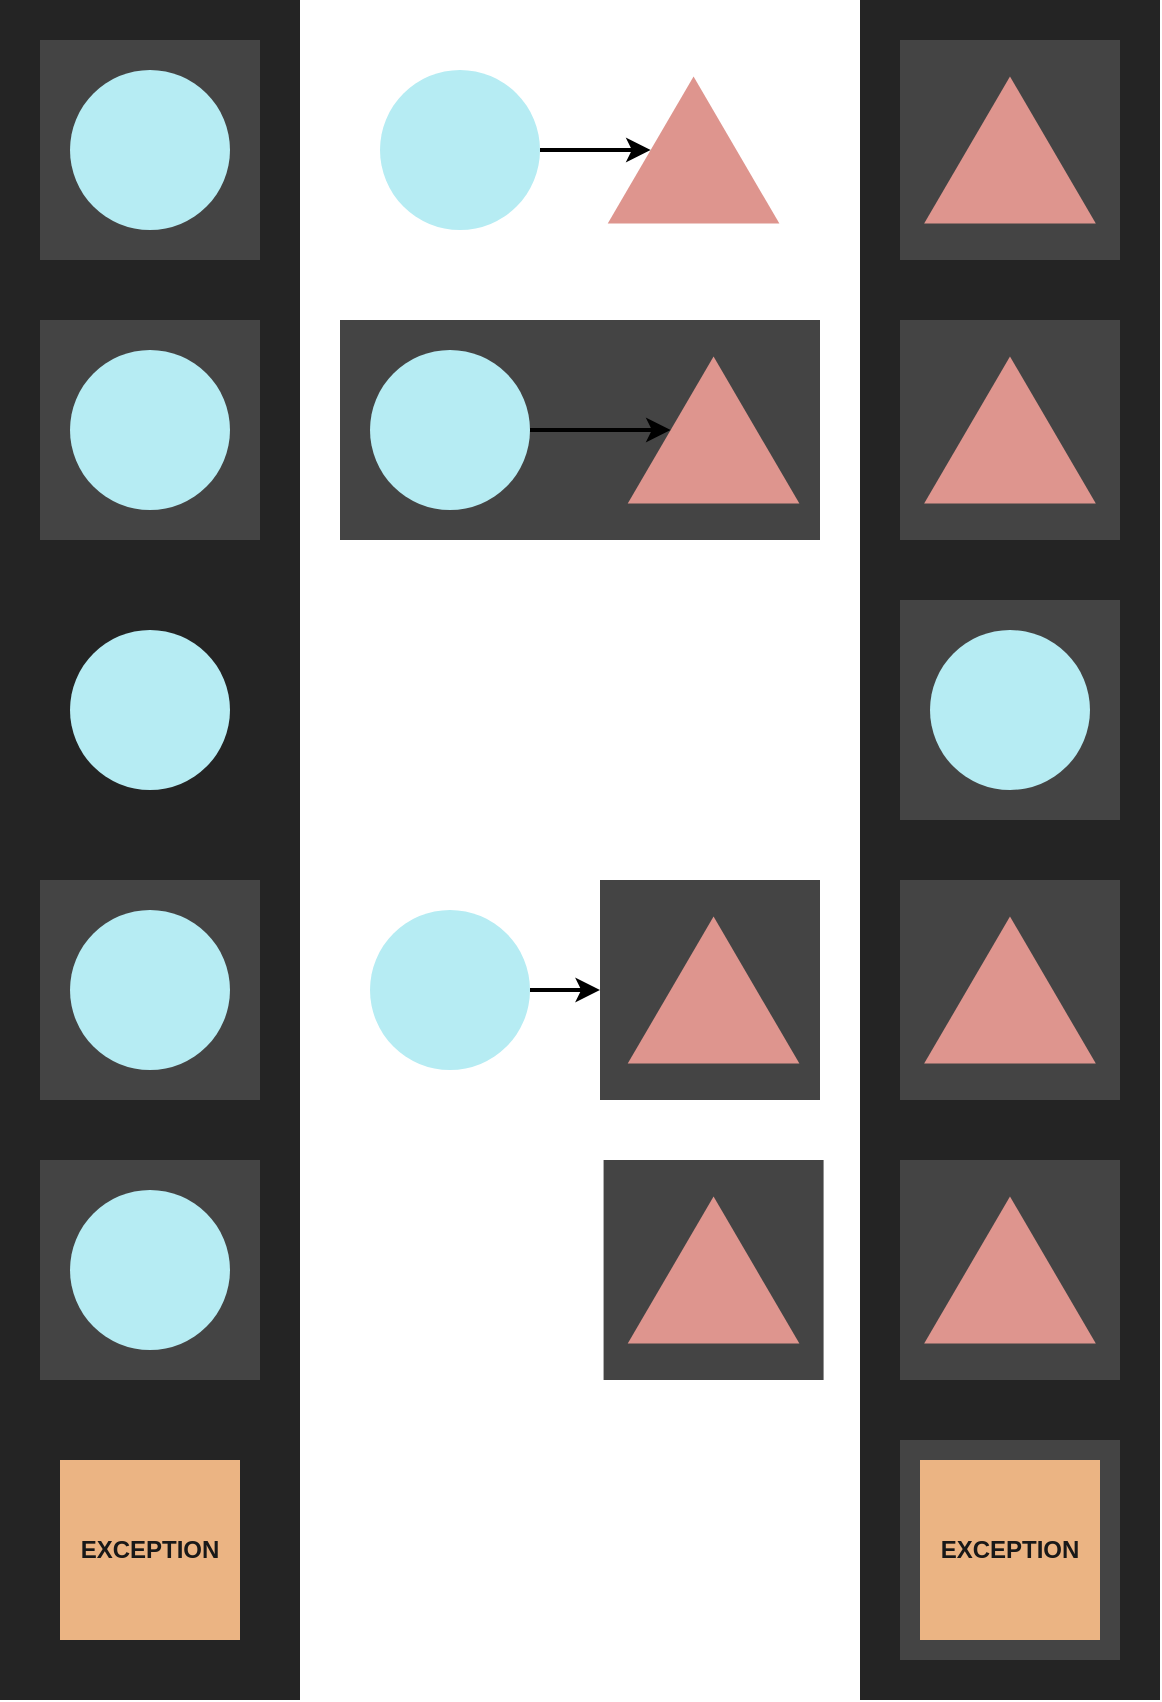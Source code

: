 <mxfile>
    <diagram id="BRqQBNU2Q0-WfyeBBJri" name="monad">
        <mxGraphModel dx="869" dy="842" grid="0" gridSize="10" guides="1" tooltips="1" connect="1" arrows="1" fold="1" page="1" pageScale="1" pageWidth="3000" pageHeight="3000" math="0" shadow="0">
            <root>
                <mxCell id="0"/>
                <mxCell id="48" value="bg" parent="0"/>
                <mxCell id="49" value="" style="rounded=0;whiteSpace=wrap;html=1;strokeWidth=2;fontColor=#181818;fillColor=#242424;strokeColor=none;" vertex="1" parent="48">
                    <mxGeometry x="680" y="340" width="150" height="850" as="geometry"/>
                </mxCell>
                <mxCell id="50" value="" style="rounded=0;whiteSpace=wrap;html=1;strokeWidth=2;fontColor=#181818;fillColor=#242424;strokeColor=none;" vertex="1" parent="48">
                    <mxGeometry x="250" y="340" width="150" height="850" as="geometry"/>
                </mxCell>
                <mxCell id="51" value="" style="rounded=0;whiteSpace=wrap;html=1;strokeWidth=2;fontColor=#181818;fillColor=default;strokeColor=none;" vertex="1" parent="48">
                    <mxGeometry x="400" y="340" width="280" height="850" as="geometry"/>
                </mxCell>
                <mxCell id="1" value="fg" parent="0"/>
                <mxCell id="18" value="" style="rounded=0;whiteSpace=wrap;html=1;strokeWidth=2;fillColor=#444444;strokeColor=none;" parent="1" vertex="1">
                    <mxGeometry x="420" y="500" width="240" height="110" as="geometry"/>
                </mxCell>
                <mxCell id="7" value="" style="whiteSpace=wrap;html=1;aspect=fixed;strokeWidth=2;strokeColor=none;fillColor=#444444;" parent="1" vertex="1">
                    <mxGeometry x="700" y="360" width="110" height="110" as="geometry"/>
                </mxCell>
                <mxCell id="2" value="" style="whiteSpace=wrap;html=1;aspect=fixed;strokeWidth=2;strokeColor=none;fillColor=#444444;" parent="1" vertex="1">
                    <mxGeometry x="270" y="360" width="110" height="110" as="geometry"/>
                </mxCell>
                <mxCell id="3" value="" style="triangle;whiteSpace=wrap;html=1;rotation=-90;strokeWidth=2;fillColor=#DE958E;strokeColor=none;" parent="1" vertex="1">
                    <mxGeometry x="560" y="372.09" width="73.57" height="85.83" as="geometry"/>
                </mxCell>
                <mxCell id="8" style="edgeStyle=none;html=1;entryX=0.5;entryY=0;entryDx=0;entryDy=0;strokeWidth=2;" parent="1" source="4" target="3" edge="1">
                    <mxGeometry relative="1" as="geometry"/>
                </mxCell>
                <mxCell id="4" value="" style="ellipse;whiteSpace=wrap;html=1;aspect=fixed;strokeWidth=2;fillColor=#B6ECF3;strokeColor=none;" parent="1" vertex="1">
                    <mxGeometry x="440" y="375" width="80" height="80" as="geometry"/>
                </mxCell>
                <mxCell id="5" value="" style="ellipse;whiteSpace=wrap;html=1;aspect=fixed;strokeWidth=2;fillColor=#B6ECF3;strokeColor=none;" parent="1" vertex="1">
                    <mxGeometry x="285" y="375" width="80" height="80" as="geometry"/>
                </mxCell>
                <mxCell id="6" value="" style="triangle;whiteSpace=wrap;html=1;rotation=-90;strokeWidth=2;fillColor=#DE958E;strokeColor=none;" parent="1" vertex="1">
                    <mxGeometry x="718.21" y="372.09" width="73.57" height="85.83" as="geometry"/>
                </mxCell>
                <mxCell id="10" value="" style="whiteSpace=wrap;html=1;aspect=fixed;strokeWidth=2;strokeColor=none;fillColor=#444444;" parent="1" vertex="1">
                    <mxGeometry x="700" y="500" width="110" height="110" as="geometry"/>
                </mxCell>
                <mxCell id="11" value="" style="whiteSpace=wrap;html=1;aspect=fixed;strokeWidth=2;strokeColor=none;fillColor=#444444;" parent="1" vertex="1">
                    <mxGeometry x="270" y="500" width="110" height="110" as="geometry"/>
                </mxCell>
                <mxCell id="12" value="" style="triangle;whiteSpace=wrap;html=1;rotation=-90;strokeWidth=2;fillColor=#DE958E;strokeColor=none;" parent="1" vertex="1">
                    <mxGeometry x="570" y="512.09" width="73.57" height="85.83" as="geometry"/>
                </mxCell>
                <mxCell id="13" style="edgeStyle=none;html=1;entryX=0.5;entryY=0;entryDx=0;entryDy=0;strokeWidth=2;" parent="1" source="14" target="12" edge="1">
                    <mxGeometry relative="1" as="geometry"/>
                </mxCell>
                <mxCell id="14" value="" style="ellipse;whiteSpace=wrap;html=1;aspect=fixed;strokeWidth=2;fillColor=#B6ECF3;strokeColor=none;" parent="1" vertex="1">
                    <mxGeometry x="435" y="515" width="80" height="80" as="geometry"/>
                </mxCell>
                <mxCell id="15" value="" style="ellipse;whiteSpace=wrap;html=1;aspect=fixed;strokeWidth=2;fillColor=#B6ECF3;strokeColor=none;" parent="1" vertex="1">
                    <mxGeometry x="285" y="515" width="80" height="80" as="geometry"/>
                </mxCell>
                <mxCell id="16" value="" style="triangle;whiteSpace=wrap;html=1;rotation=-90;strokeWidth=2;fillColor=#DE958E;strokeColor=none;" parent="1" vertex="1">
                    <mxGeometry x="718.21" y="512.09" width="73.57" height="85.83" as="geometry"/>
                </mxCell>
                <mxCell id="20" value="" style="whiteSpace=wrap;html=1;aspect=fixed;strokeWidth=2;strokeColor=none;fillColor=#444444;" parent="1" vertex="1">
                    <mxGeometry x="700" y="640" width="110" height="110" as="geometry"/>
                </mxCell>
                <mxCell id="21" value="" style="ellipse;whiteSpace=wrap;html=1;aspect=fixed;strokeWidth=2;fillColor=#B6ECF3;strokeColor=none;" parent="1" vertex="1">
                    <mxGeometry x="285" y="655" width="80" height="80" as="geometry"/>
                </mxCell>
                <mxCell id="22" value="" style="ellipse;whiteSpace=wrap;html=1;aspect=fixed;strokeWidth=2;fillColor=#B6ECF3;strokeColor=none;" parent="1" vertex="1">
                    <mxGeometry x="715" y="655" width="80" height="80" as="geometry"/>
                </mxCell>
                <mxCell id="24" value="" style="rounded=0;whiteSpace=wrap;html=1;strokeWidth=2;fillColor=#444444;strokeColor=none;" parent="1" vertex="1">
                    <mxGeometry x="550" y="780" width="110" height="110" as="geometry"/>
                </mxCell>
                <mxCell id="25" value="" style="whiteSpace=wrap;html=1;aspect=fixed;strokeWidth=2;strokeColor=none;fillColor=#444444;" parent="1" vertex="1">
                    <mxGeometry x="700" y="780" width="110" height="110" as="geometry"/>
                </mxCell>
                <mxCell id="26" value="" style="whiteSpace=wrap;html=1;aspect=fixed;strokeWidth=2;strokeColor=none;fillColor=#444444;" parent="1" vertex="1">
                    <mxGeometry x="270" y="780" width="110" height="110" as="geometry"/>
                </mxCell>
                <mxCell id="27" value="" style="triangle;whiteSpace=wrap;html=1;rotation=-90;strokeWidth=2;fillColor=#DE958E;strokeColor=none;" parent="1" vertex="1">
                    <mxGeometry x="570" y="792.09" width="73.57" height="85.83" as="geometry"/>
                </mxCell>
                <mxCell id="28" style="edgeStyle=none;html=1;strokeWidth=2;entryX=0;entryY=0.5;entryDx=0;entryDy=0;" parent="1" source="29" target="24" edge="1">
                    <mxGeometry relative="1" as="geometry">
                        <mxPoint x="540" y="835" as="targetPoint"/>
                    </mxGeometry>
                </mxCell>
                <mxCell id="29" value="" style="ellipse;whiteSpace=wrap;html=1;aspect=fixed;strokeWidth=2;fillColor=#B6ECF3;strokeColor=none;" parent="1" vertex="1">
                    <mxGeometry x="435" y="795" width="80" height="80" as="geometry"/>
                </mxCell>
                <mxCell id="30" value="" style="ellipse;whiteSpace=wrap;html=1;aspect=fixed;strokeWidth=2;fillColor=#B6ECF3;strokeColor=none;" parent="1" vertex="1">
                    <mxGeometry x="285" y="795" width="80" height="80" as="geometry"/>
                </mxCell>
                <mxCell id="31" value="" style="triangle;whiteSpace=wrap;html=1;rotation=-90;strokeWidth=2;fillColor=#DE958E;strokeColor=none;" parent="1" vertex="1">
                    <mxGeometry x="718.21" y="792.09" width="73.57" height="85.83" as="geometry"/>
                </mxCell>
                <mxCell id="32" value="" style="whiteSpace=wrap;html=1;aspect=fixed;strokeWidth=2;strokeColor=none;fillColor=#444444;" parent="1" vertex="1">
                    <mxGeometry x="700" y="920" width="110" height="110" as="geometry"/>
                </mxCell>
                <mxCell id="33" value="" style="whiteSpace=wrap;html=1;aspect=fixed;strokeWidth=2;strokeColor=none;fillColor=#444444;" parent="1" vertex="1">
                    <mxGeometry x="270" y="920" width="110" height="110" as="geometry"/>
                </mxCell>
                <mxCell id="34" value="" style="ellipse;whiteSpace=wrap;html=1;aspect=fixed;strokeWidth=2;fillColor=#B6ECF3;strokeColor=none;" parent="1" vertex="1">
                    <mxGeometry x="285" y="935" width="80" height="80" as="geometry"/>
                </mxCell>
                <mxCell id="35" value="" style="triangle;whiteSpace=wrap;html=1;rotation=-90;strokeWidth=2;fillColor=#DE958E;strokeColor=none;" parent="1" vertex="1">
                    <mxGeometry x="718.21" y="932.09" width="73.57" height="85.83" as="geometry"/>
                </mxCell>
                <mxCell id="36" value="" style="whiteSpace=wrap;html=1;aspect=fixed;strokeWidth=2;strokeColor=none;fillColor=#444444;" parent="1" vertex="1">
                    <mxGeometry x="551.79" y="920" width="110" height="110" as="geometry"/>
                </mxCell>
                <mxCell id="37" value="" style="triangle;whiteSpace=wrap;html=1;rotation=-90;strokeWidth=2;fillColor=#DE958E;strokeColor=none;" parent="1" vertex="1">
                    <mxGeometry x="570" y="932.09" width="73.57" height="85.83" as="geometry"/>
                </mxCell>
                <mxCell id="38" value="" style="whiteSpace=wrap;html=1;aspect=fixed;strokeWidth=2;strokeColor=none;fillColor=#444444;" parent="1" vertex="1">
                    <mxGeometry x="700" y="1060" width="110" height="110" as="geometry"/>
                </mxCell>
                <mxCell id="41" value="EXCEPTION" style="whiteSpace=wrap;html=1;aspect=fixed;strokeWidth=2;strokeColor=none;fillColor=#EBB483;fontColor=#181818;fontStyle=1" parent="1" vertex="1">
                    <mxGeometry x="280" y="1070" width="90" height="90" as="geometry"/>
                </mxCell>
                <mxCell id="43" value="EXCEPTION" style="whiteSpace=wrap;html=1;aspect=fixed;strokeWidth=2;strokeColor=none;fillColor=#EBB483;fontColor=#181818;fontStyle=1" parent="1" vertex="1">
                    <mxGeometry x="710" y="1070" width="90" height="90" as="geometry"/>
                </mxCell>
            </root>
        </mxGraphModel>
    </diagram>
    <diagram name="fmap" id="Al2d19KK9ROIfPpk1n1R">
        <mxGraphModel grid="1" page="1" gridSize="10" guides="1" tooltips="1" connect="1" arrows="1" fold="1" pageScale="1" pageWidth="3000" pageHeight="3000" math="0" shadow="0">
            <root>
                <mxCell id="oJH5bcCGSZni3kuq_-3t-0"/>
                <mxCell id="oJH5bcCGSZni3kuq_-3t-1" parent="oJH5bcCGSZni3kuq_-3t-0"/>
                <mxCell id="oJH5bcCGSZni3kuq_-3t-6" value="" style="whiteSpace=wrap;html=1;aspect=fixed;strokeWidth=2;strokeColor=none;fillColor=#444444;" vertex="1" parent="oJH5bcCGSZni3kuq_-3t-1">
                    <mxGeometry x="700" y="360" width="110" height="110" as="geometry"/>
                </mxCell>
                <mxCell id="oJH5bcCGSZni3kuq_-3t-7" value="" style="whiteSpace=wrap;html=1;aspect=fixed;strokeWidth=2;strokeColor=none;fillColor=#444444;" vertex="1" parent="oJH5bcCGSZni3kuq_-3t-1">
                    <mxGeometry x="270" y="360" width="110" height="110" as="geometry"/>
                </mxCell>
                <mxCell id="oJH5bcCGSZni3kuq_-3t-8" value="" style="triangle;whiteSpace=wrap;html=1;rotation=-90;strokeWidth=2;fillColor=#DE958E;strokeColor=none;" vertex="1" parent="oJH5bcCGSZni3kuq_-3t-1">
                    <mxGeometry x="560" y="372.09" width="73.57" height="85.83" as="geometry"/>
                </mxCell>
                <mxCell id="oJH5bcCGSZni3kuq_-3t-9" style="edgeStyle=none;html=1;entryX=0.5;entryY=0;entryDx=0;entryDy=0;strokeWidth=2;" edge="1" parent="oJH5bcCGSZni3kuq_-3t-1" source="oJH5bcCGSZni3kuq_-3t-10" target="oJH5bcCGSZni3kuq_-3t-8">
                    <mxGeometry relative="1" as="geometry"/>
                </mxCell>
                <mxCell id="oJH5bcCGSZni3kuq_-3t-10" value="" style="ellipse;whiteSpace=wrap;html=1;aspect=fixed;strokeWidth=2;fillColor=#B6ECF3;strokeColor=none;" vertex="1" parent="oJH5bcCGSZni3kuq_-3t-1">
                    <mxGeometry x="440" y="375" width="80" height="80" as="geometry"/>
                </mxCell>
                <mxCell id="oJH5bcCGSZni3kuq_-3t-11" value="" style="ellipse;whiteSpace=wrap;html=1;aspect=fixed;strokeWidth=2;fillColor=#B6ECF3;strokeColor=none;" vertex="1" parent="oJH5bcCGSZni3kuq_-3t-1">
                    <mxGeometry x="285" y="375" width="80" height="80" as="geometry"/>
                </mxCell>
                <mxCell id="oJH5bcCGSZni3kuq_-3t-12" value="" style="triangle;whiteSpace=wrap;html=1;rotation=-90;strokeWidth=2;fillColor=#DE958E;strokeColor=none;" vertex="1" parent="oJH5bcCGSZni3kuq_-3t-1">
                    <mxGeometry x="718.21" y="372.09" width="73.57" height="85.83" as="geometry"/>
                </mxCell>
            </root>
        </mxGraphModel>
    </diagram>
    <diagram name="app" id="9_TQ4z-ipIA3qHij8OlL">
        <mxGraphModel grid="1" page="1" gridSize="10" guides="1" tooltips="1" connect="1" arrows="1" fold="1" pageScale="1" pageWidth="3000" pageHeight="3000" math="0" shadow="0">
            <root>
                <mxCell id="IYaJkeFjEHqPXnomYeB3-0"/>
                <mxCell id="IYaJkeFjEHqPXnomYeB3-1" parent="IYaJkeFjEHqPXnomYeB3-0"/>
                <mxCell id="IYaJkeFjEHqPXnomYeB3-2" value="" style="rounded=0;whiteSpace=wrap;html=1;strokeWidth=2;fillColor=#444444;strokeColor=none;" vertex="1" parent="IYaJkeFjEHqPXnomYeB3-1">
                    <mxGeometry x="420" y="500" width="240" height="110" as="geometry"/>
                </mxCell>
                <mxCell id="IYaJkeFjEHqPXnomYeB3-10" value="" style="whiteSpace=wrap;html=1;aspect=fixed;strokeWidth=2;strokeColor=none;fillColor=#444444;" vertex="1" parent="IYaJkeFjEHqPXnomYeB3-1">
                    <mxGeometry x="700" y="500" width="110" height="110" as="geometry"/>
                </mxCell>
                <mxCell id="IYaJkeFjEHqPXnomYeB3-11" value="" style="whiteSpace=wrap;html=1;aspect=fixed;strokeWidth=2;strokeColor=none;fillColor=#444444;" vertex="1" parent="IYaJkeFjEHqPXnomYeB3-1">
                    <mxGeometry x="270" y="500" width="110" height="110" as="geometry"/>
                </mxCell>
                <mxCell id="IYaJkeFjEHqPXnomYeB3-12" value="" style="triangle;whiteSpace=wrap;html=1;rotation=-90;strokeWidth=2;fillColor=#DE958E;strokeColor=none;" vertex="1" parent="IYaJkeFjEHqPXnomYeB3-1">
                    <mxGeometry x="570" y="512.09" width="73.57" height="85.83" as="geometry"/>
                </mxCell>
                <mxCell id="IYaJkeFjEHqPXnomYeB3-13" style="edgeStyle=none;html=1;entryX=0.5;entryY=0;entryDx=0;entryDy=0;strokeWidth=2;" edge="1" parent="IYaJkeFjEHqPXnomYeB3-1" source="IYaJkeFjEHqPXnomYeB3-14" target="IYaJkeFjEHqPXnomYeB3-12">
                    <mxGeometry relative="1" as="geometry"/>
                </mxCell>
                <mxCell id="IYaJkeFjEHqPXnomYeB3-14" value="" style="ellipse;whiteSpace=wrap;html=1;aspect=fixed;strokeWidth=2;fillColor=#B6ECF3;strokeColor=none;" vertex="1" parent="IYaJkeFjEHqPXnomYeB3-1">
                    <mxGeometry x="435" y="515" width="80" height="80" as="geometry"/>
                </mxCell>
                <mxCell id="IYaJkeFjEHqPXnomYeB3-15" value="" style="ellipse;whiteSpace=wrap;html=1;aspect=fixed;strokeWidth=2;fillColor=#B6ECF3;strokeColor=none;" vertex="1" parent="IYaJkeFjEHqPXnomYeB3-1">
                    <mxGeometry x="285" y="515" width="80" height="80" as="geometry"/>
                </mxCell>
                <mxCell id="IYaJkeFjEHqPXnomYeB3-16" value="" style="triangle;whiteSpace=wrap;html=1;rotation=-90;strokeWidth=2;fillColor=#DE958E;strokeColor=none;" vertex="1" parent="IYaJkeFjEHqPXnomYeB3-1">
                    <mxGeometry x="718.21" y="512.09" width="73.57" height="85.83" as="geometry"/>
                </mxCell>
            </root>
        </mxGraphModel>
    </diagram>
    <diagram name="wrap" id="zLlKF-XCt6XgQjAPwLX_">
        <mxGraphModel grid="1" page="1" gridSize="10" guides="1" tooltips="1" connect="1" arrows="1" fold="1" pageScale="1" pageWidth="3000" pageHeight="3000" math="0" shadow="0">
            <root>
                <mxCell id="FC2tfZT1iKfKmRwbYwtJ-0"/>
                <mxCell id="FC2tfZT1iKfKmRwbYwtJ-1" parent="FC2tfZT1iKfKmRwbYwtJ-0"/>
                <mxCell id="FC2tfZT1iKfKmRwbYwtJ-17" value="" style="whiteSpace=wrap;html=1;aspect=fixed;strokeWidth=2;strokeColor=none;fillColor=#444444;" vertex="1" parent="FC2tfZT1iKfKmRwbYwtJ-1">
                    <mxGeometry x="700" y="640" width="110" height="110" as="geometry"/>
                </mxCell>
                <mxCell id="FC2tfZT1iKfKmRwbYwtJ-18" value="" style="ellipse;whiteSpace=wrap;html=1;aspect=fixed;strokeWidth=2;fillColor=#B6ECF3;strokeColor=none;" vertex="1" parent="FC2tfZT1iKfKmRwbYwtJ-1">
                    <mxGeometry x="285" y="655" width="80" height="80" as="geometry"/>
                </mxCell>
                <mxCell id="FC2tfZT1iKfKmRwbYwtJ-19" value="" style="ellipse;whiteSpace=wrap;html=1;aspect=fixed;strokeWidth=2;fillColor=#B6ECF3;strokeColor=none;" vertex="1" parent="FC2tfZT1iKfKmRwbYwtJ-1">
                    <mxGeometry x="715" y="655" width="80" height="80" as="geometry"/>
                </mxCell>
            </root>
        </mxGraphModel>
    </diagram>
    <diagram name="bind" id="yrJ-A2c-_cwgoWdmgcQH">
        <mxGraphModel grid="1" page="1" gridSize="10" guides="1" tooltips="1" connect="1" arrows="1" fold="1" pageScale="1" pageWidth="3000" pageHeight="3000" math="0" shadow="0">
            <root>
                <mxCell id="hkTsS6Oi3ozWi2ot0U-o-0"/>
                <mxCell id="hkTsS6Oi3ozWi2ot0U-o-1" parent="hkTsS6Oi3ozWi2ot0U-o-0"/>
                <mxCell id="hkTsS6Oi3ozWi2ot0U-o-20" value="" style="rounded=0;whiteSpace=wrap;html=1;strokeWidth=2;fillColor=#444444;strokeColor=none;" vertex="1" parent="hkTsS6Oi3ozWi2ot0U-o-1">
                    <mxGeometry x="550" y="780" width="110" height="110" as="geometry"/>
                </mxCell>
                <mxCell id="hkTsS6Oi3ozWi2ot0U-o-21" value="" style="whiteSpace=wrap;html=1;aspect=fixed;strokeWidth=2;strokeColor=none;fillColor=#444444;" vertex="1" parent="hkTsS6Oi3ozWi2ot0U-o-1">
                    <mxGeometry x="700" y="780" width="110" height="110" as="geometry"/>
                </mxCell>
                <mxCell id="hkTsS6Oi3ozWi2ot0U-o-22" value="" style="whiteSpace=wrap;html=1;aspect=fixed;strokeWidth=2;strokeColor=none;fillColor=#444444;" vertex="1" parent="hkTsS6Oi3ozWi2ot0U-o-1">
                    <mxGeometry x="270" y="780" width="110" height="110" as="geometry"/>
                </mxCell>
                <mxCell id="hkTsS6Oi3ozWi2ot0U-o-23" value="" style="triangle;whiteSpace=wrap;html=1;rotation=-90;strokeWidth=2;fillColor=#DE958E;strokeColor=none;" vertex="1" parent="hkTsS6Oi3ozWi2ot0U-o-1">
                    <mxGeometry x="570" y="792.09" width="73.57" height="85.83" as="geometry"/>
                </mxCell>
                <mxCell id="hkTsS6Oi3ozWi2ot0U-o-24" style="edgeStyle=none;html=1;strokeWidth=2;entryX=0;entryY=0.5;entryDx=0;entryDy=0;" edge="1" parent="hkTsS6Oi3ozWi2ot0U-o-1" source="hkTsS6Oi3ozWi2ot0U-o-25" target="hkTsS6Oi3ozWi2ot0U-o-20">
                    <mxGeometry relative="1" as="geometry">
                        <mxPoint x="540" y="835" as="targetPoint"/>
                    </mxGeometry>
                </mxCell>
                <mxCell id="hkTsS6Oi3ozWi2ot0U-o-25" value="" style="ellipse;whiteSpace=wrap;html=1;aspect=fixed;strokeWidth=2;fillColor=#B6ECF3;strokeColor=none;" vertex="1" parent="hkTsS6Oi3ozWi2ot0U-o-1">
                    <mxGeometry x="435" y="795" width="80" height="80" as="geometry"/>
                </mxCell>
                <mxCell id="hkTsS6Oi3ozWi2ot0U-o-26" value="" style="ellipse;whiteSpace=wrap;html=1;aspect=fixed;strokeWidth=2;fillColor=#B6ECF3;strokeColor=none;" vertex="1" parent="hkTsS6Oi3ozWi2ot0U-o-1">
                    <mxGeometry x="285" y="795" width="80" height="80" as="geometry"/>
                </mxCell>
                <mxCell id="hkTsS6Oi3ozWi2ot0U-o-27" value="" style="triangle;whiteSpace=wrap;html=1;rotation=-90;strokeWidth=2;fillColor=#DE958E;strokeColor=none;" vertex="1" parent="hkTsS6Oi3ozWi2ot0U-o-1">
                    <mxGeometry x="718.21" y="792.09" width="73.57" height="85.83" as="geometry"/>
                </mxCell>
            </root>
        </mxGraphModel>
    </diagram>
    <diagram name="right" id="_GeWZb_Ha9xAHUZWDP5c">
        <mxGraphModel grid="1" page="1" gridSize="10" guides="1" tooltips="1" connect="1" arrows="1" fold="1" pageScale="1" pageWidth="3000" pageHeight="3000" math="0" shadow="0">
            <root>
                <mxCell id="8dFuM0ymgt7JWwUUoytv-0"/>
                <mxCell id="8dFuM0ymgt7JWwUUoytv-1" parent="8dFuM0ymgt7JWwUUoytv-0"/>
                <mxCell id="8dFuM0ymgt7JWwUUoytv-28" value="" style="whiteSpace=wrap;html=1;aspect=fixed;strokeWidth=2;strokeColor=none;fillColor=#444444;" vertex="1" parent="8dFuM0ymgt7JWwUUoytv-1">
                    <mxGeometry x="700" y="920" width="110" height="110" as="geometry"/>
                </mxCell>
                <mxCell id="8dFuM0ymgt7JWwUUoytv-29" value="" style="whiteSpace=wrap;html=1;aspect=fixed;strokeWidth=2;strokeColor=none;fillColor=#444444;" vertex="1" parent="8dFuM0ymgt7JWwUUoytv-1">
                    <mxGeometry x="270" y="920" width="110" height="110" as="geometry"/>
                </mxCell>
                <mxCell id="8dFuM0ymgt7JWwUUoytv-30" value="" style="ellipse;whiteSpace=wrap;html=1;aspect=fixed;strokeWidth=2;fillColor=#B6ECF3;strokeColor=none;" vertex="1" parent="8dFuM0ymgt7JWwUUoytv-1">
                    <mxGeometry x="285" y="935" width="80" height="80" as="geometry"/>
                </mxCell>
                <mxCell id="8dFuM0ymgt7JWwUUoytv-31" value="" style="triangle;whiteSpace=wrap;html=1;rotation=-90;strokeWidth=2;fillColor=#DE958E;strokeColor=none;" vertex="1" parent="8dFuM0ymgt7JWwUUoytv-1">
                    <mxGeometry x="718.21" y="932.09" width="73.57" height="85.83" as="geometry"/>
                </mxCell>
                <mxCell id="8dFuM0ymgt7JWwUUoytv-32" value="" style="whiteSpace=wrap;html=1;aspect=fixed;strokeWidth=2;strokeColor=none;fillColor=#444444;" vertex="1" parent="8dFuM0ymgt7JWwUUoytv-1">
                    <mxGeometry x="551.79" y="920" width="110" height="110" as="geometry"/>
                </mxCell>
                <mxCell id="8dFuM0ymgt7JWwUUoytv-33" value="" style="triangle;whiteSpace=wrap;html=1;rotation=-90;strokeWidth=2;fillColor=#DE958E;strokeColor=none;" vertex="1" parent="8dFuM0ymgt7JWwUUoytv-1">
                    <mxGeometry x="570" y="932.09" width="73.57" height="85.83" as="geometry"/>
                </mxCell>
            </root>
        </mxGraphModel>
    </diagram>
    <diagram name="fail" id="Pm-Xrywbxhk-IHy6q_qW">
        <mxGraphModel dx="1258" dy="842" grid="0" gridSize="10" guides="1" tooltips="1" connect="1" arrows="1" fold="1" page="1" pageScale="1" pageWidth="3000" pageHeight="3000" math="0" shadow="0">
            <root>
                <mxCell id="gohJ5dVgFCLaFSb05Ylz-0"/>
                <mxCell id="gohJ5dVgFCLaFSb05Ylz-1" parent="gohJ5dVgFCLaFSb05Ylz-0"/>
                <mxCell id="gohJ5dVgFCLaFSb05Ylz-34" value="" style="whiteSpace=wrap;html=1;aspect=fixed;strokeWidth=2;strokeColor=none;fillColor=#444444;" vertex="1" parent="gohJ5dVgFCLaFSb05Ylz-1">
                    <mxGeometry x="700" y="1060" width="110" height="110" as="geometry"/>
                </mxCell>
                <mxCell id="gohJ5dVgFCLaFSb05Ylz-35" value="EXCEPTION" style="whiteSpace=wrap;html=1;aspect=fixed;strokeWidth=2;strokeColor=none;fillColor=#EBB483;fontColor=#181818;fontStyle=1" vertex="1" parent="gohJ5dVgFCLaFSb05Ylz-1">
                    <mxGeometry x="280" y="1070" width="90" height="90" as="geometry"/>
                </mxCell>
                <mxCell id="gohJ5dVgFCLaFSb05Ylz-36" value="EXCEPTION" style="whiteSpace=wrap;html=1;aspect=fixed;strokeWidth=2;strokeColor=none;fillColor=#EBB483;fontColor=#181818;fontStyle=1" vertex="1" parent="gohJ5dVgFCLaFSb05Ylz-1">
                    <mxGeometry x="710" y="1070" width="90" height="90" as="geometry"/>
                </mxCell>
            </root>
        </mxGraphModel>
    </diagram>
</mxfile>

